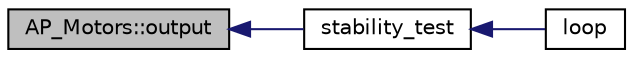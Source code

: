 digraph "AP_Motors::output"
{
 // INTERACTIVE_SVG=YES
  edge [fontname="Helvetica",fontsize="10",labelfontname="Helvetica",labelfontsize="10"];
  node [fontname="Helvetica",fontsize="10",shape=record];
  rankdir="LR";
  Node1 [label="AP_Motors::output",height=0.2,width=0.4,color="black", fillcolor="grey75", style="filled" fontcolor="black"];
  Node1 -> Node2 [dir="back",color="midnightblue",fontsize="10",style="solid",fontname="Helvetica"];
  Node2 [label="stability_test",height=0.2,width=0.4,color="black", fillcolor="white", style="filled",URL="$AP__Motors__test_8pde.html#a7f47bb79f883994514efee9d8de3ec0c"];
  Node2 -> Node3 [dir="back",color="midnightblue",fontsize="10",style="solid",fontname="Helvetica"];
  Node3 [label="loop",height=0.2,width=0.4,color="black", fillcolor="white", style="filled",URL="$AP__Motors__test_8pde.html#afe461d27b9c48d5921c00d521181f12f"];
}
